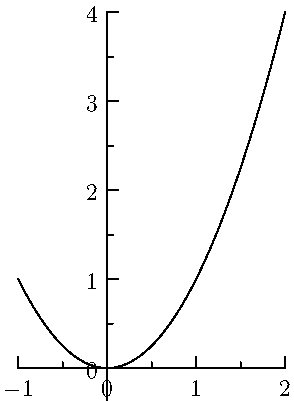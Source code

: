 import graph;

size (0,200);

real f(real x) { return x^2; }
real df(real x) { return 2(x-1)+1; }

draw(graph(f,-1,2),black);

xaxis(LeftTicks);
yaxis(RightTicks);

//dot((1,1),red);

//draw(graph(df,0.4,1.6),red);

